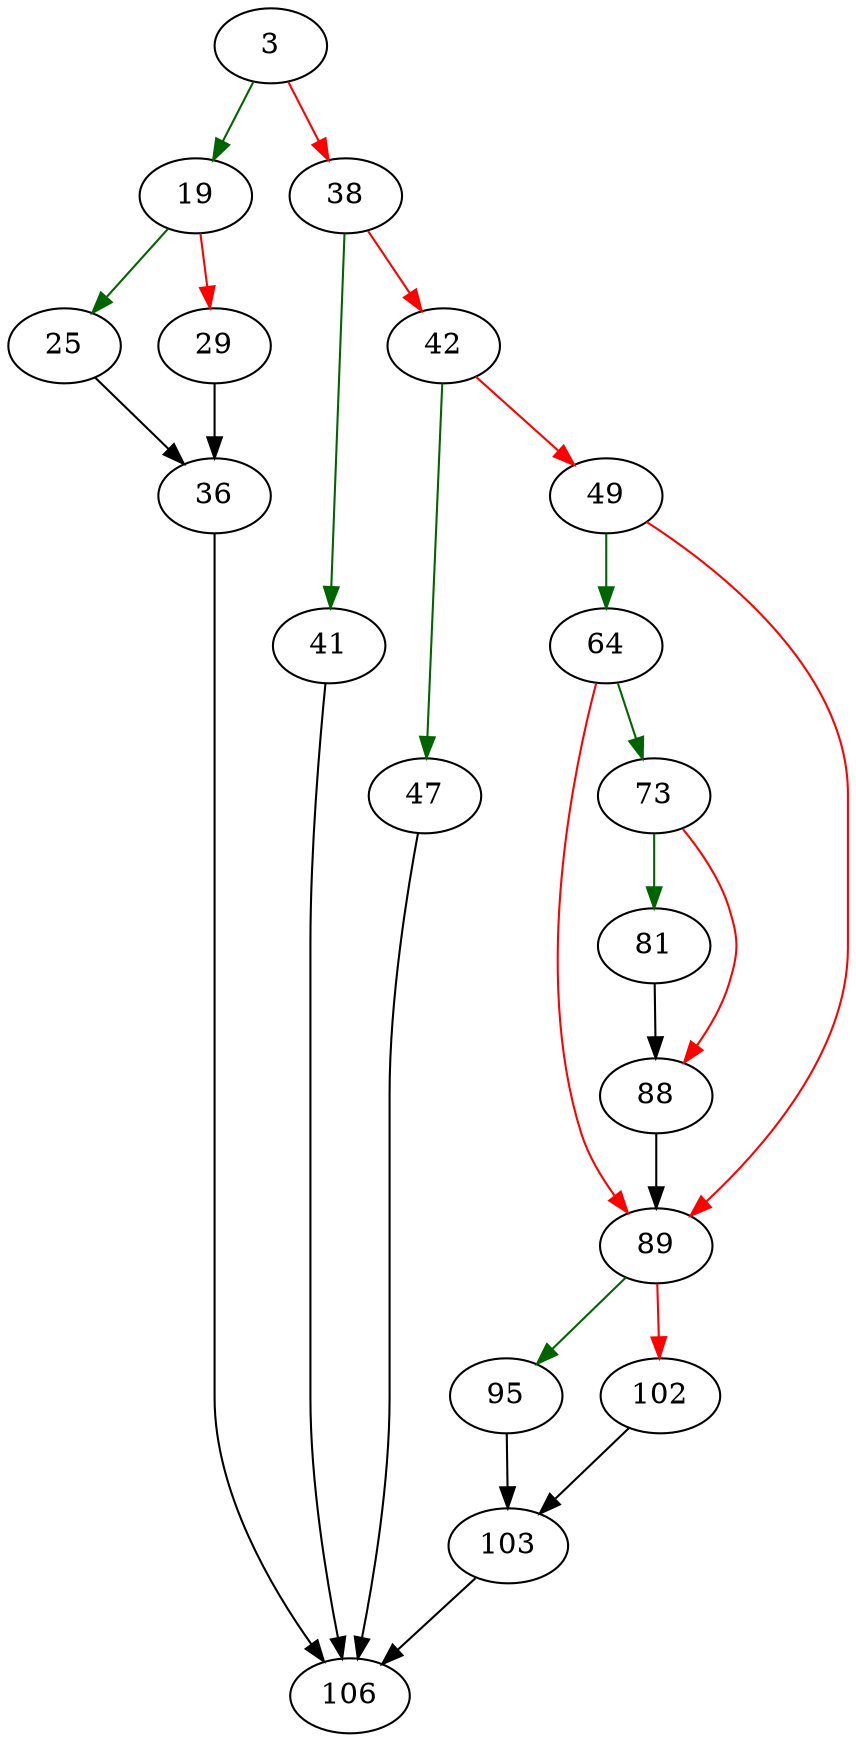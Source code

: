 strict digraph "sqlite3HashInsert" {
	// Node definitions.
	3 [entry=true];
	19;
	38;
	25;
	29;
	36;
	106;
	41;
	42;
	47;
	49;
	64;
	89;
	73;
	81;
	88;
	95;
	102;
	103;

	// Edge definitions.
	3 -> 19 [
		color=darkgreen
		cond=true
	];
	3 -> 38 [
		color=red
		cond=false
	];
	19 -> 25 [
		color=darkgreen
		cond=true
	];
	19 -> 29 [
		color=red
		cond=false
	];
	38 -> 41 [
		color=darkgreen
		cond=true
	];
	38 -> 42 [
		color=red
		cond=false
	];
	25 -> 36;
	29 -> 36;
	36 -> 106;
	41 -> 106;
	42 -> 47 [
		color=darkgreen
		cond=true
	];
	42 -> 49 [
		color=red
		cond=false
	];
	47 -> 106;
	49 -> 64 [
		color=darkgreen
		cond=true
	];
	49 -> 89 [
		color=red
		cond=false
	];
	64 -> 89 [
		color=red
		cond=false
	];
	64 -> 73 [
		color=darkgreen
		cond=true
	];
	89 -> 95 [
		color=darkgreen
		cond=true
	];
	89 -> 102 [
		color=red
		cond=false
	];
	73 -> 81 [
		color=darkgreen
		cond=true
	];
	73 -> 88 [
		color=red
		cond=false
	];
	81 -> 88;
	88 -> 89;
	95 -> 103;
	102 -> 103;
	103 -> 106;
}